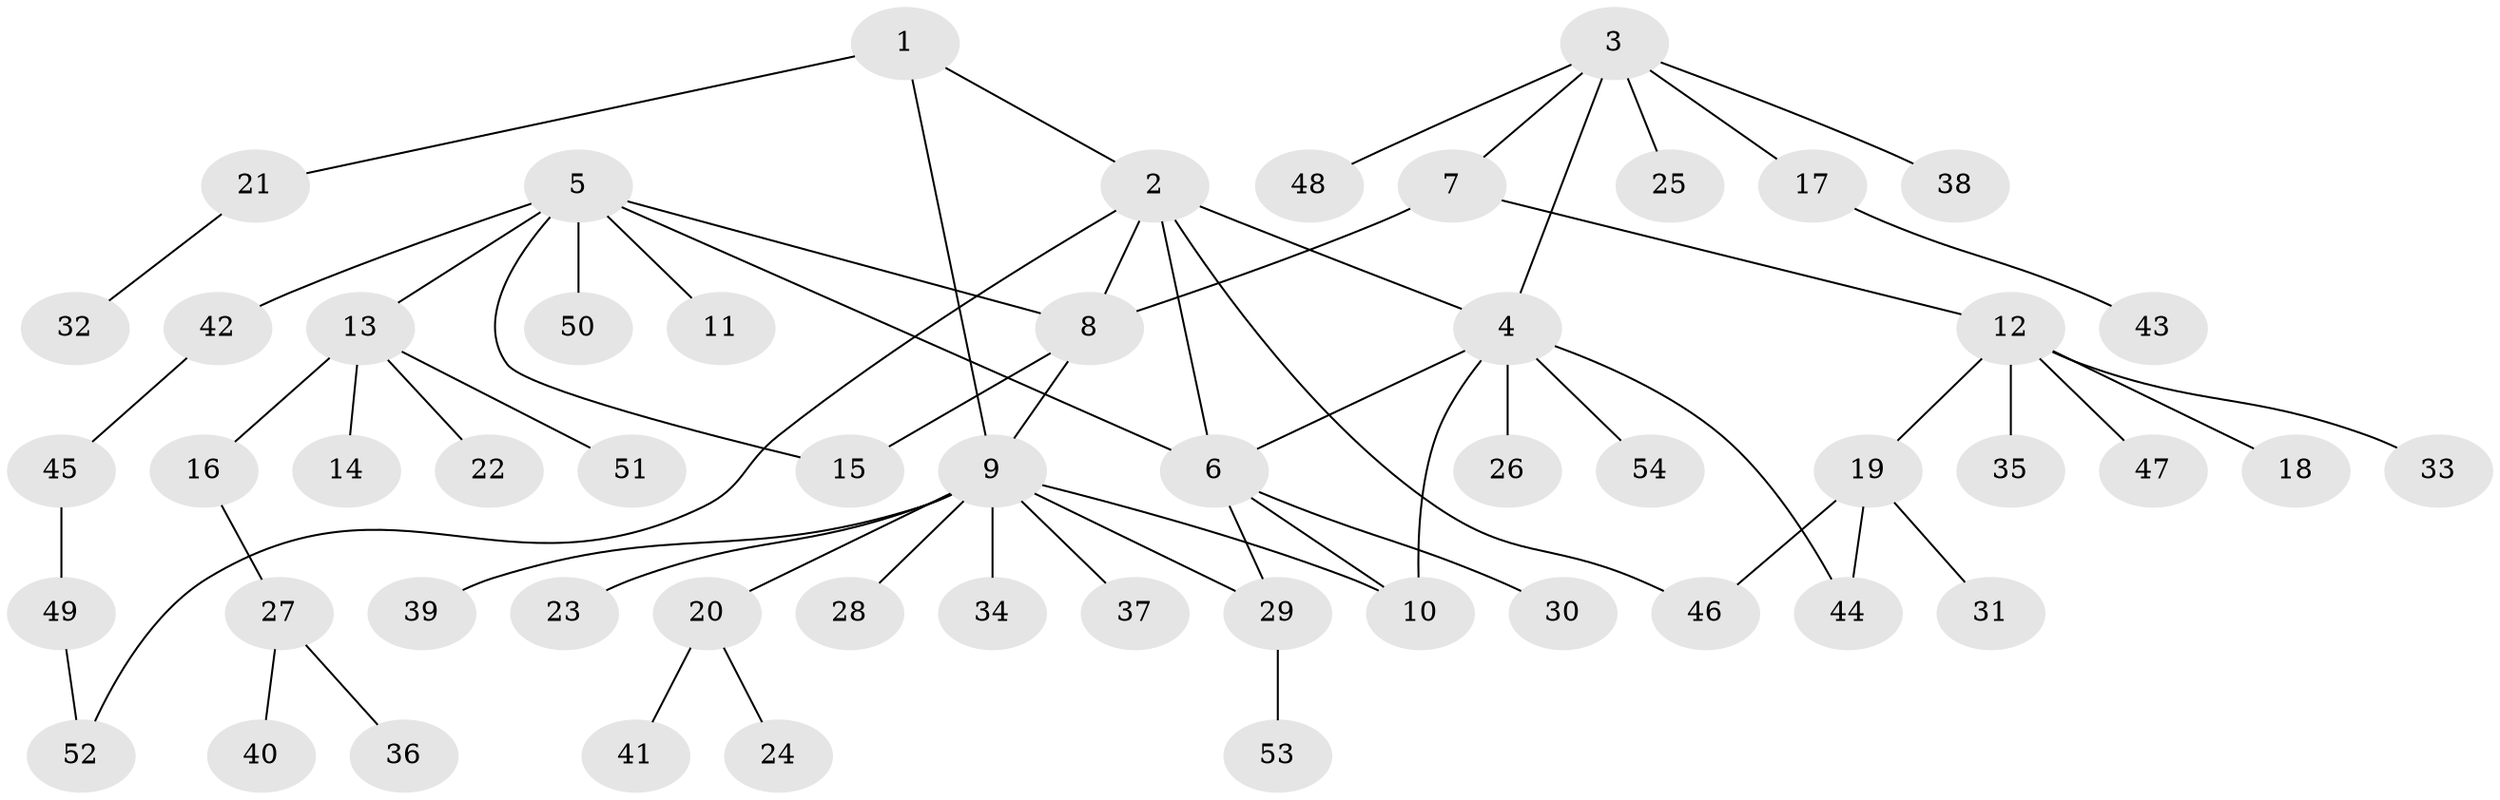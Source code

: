 // coarse degree distribution, {6: 0.047619047619047616, 2: 0.14285714285714285, 1: 0.7142857142857143, 4: 0.047619047619047616, 15: 0.047619047619047616}
// Generated by graph-tools (version 1.1) at 2025/57/03/04/25 21:57:55]
// undirected, 54 vertices, 64 edges
graph export_dot {
graph [start="1"]
  node [color=gray90,style=filled];
  1;
  2;
  3;
  4;
  5;
  6;
  7;
  8;
  9;
  10;
  11;
  12;
  13;
  14;
  15;
  16;
  17;
  18;
  19;
  20;
  21;
  22;
  23;
  24;
  25;
  26;
  27;
  28;
  29;
  30;
  31;
  32;
  33;
  34;
  35;
  36;
  37;
  38;
  39;
  40;
  41;
  42;
  43;
  44;
  45;
  46;
  47;
  48;
  49;
  50;
  51;
  52;
  53;
  54;
  1 -- 2;
  1 -- 9;
  1 -- 21;
  2 -- 4;
  2 -- 6;
  2 -- 8;
  2 -- 46;
  2 -- 52;
  3 -- 4;
  3 -- 7;
  3 -- 17;
  3 -- 25;
  3 -- 38;
  3 -- 48;
  4 -- 6;
  4 -- 10;
  4 -- 26;
  4 -- 44;
  4 -- 54;
  5 -- 6;
  5 -- 8;
  5 -- 11;
  5 -- 13;
  5 -- 15;
  5 -- 42;
  5 -- 50;
  6 -- 10;
  6 -- 29;
  6 -- 30;
  7 -- 8;
  7 -- 12;
  8 -- 9;
  8 -- 15;
  9 -- 10;
  9 -- 20;
  9 -- 23;
  9 -- 28;
  9 -- 29;
  9 -- 34;
  9 -- 37;
  9 -- 39;
  12 -- 18;
  12 -- 19;
  12 -- 33;
  12 -- 35;
  12 -- 47;
  13 -- 14;
  13 -- 16;
  13 -- 22;
  13 -- 51;
  16 -- 27;
  17 -- 43;
  19 -- 31;
  19 -- 44;
  19 -- 46;
  20 -- 24;
  20 -- 41;
  21 -- 32;
  27 -- 36;
  27 -- 40;
  29 -- 53;
  42 -- 45;
  45 -- 49;
  49 -- 52;
}
